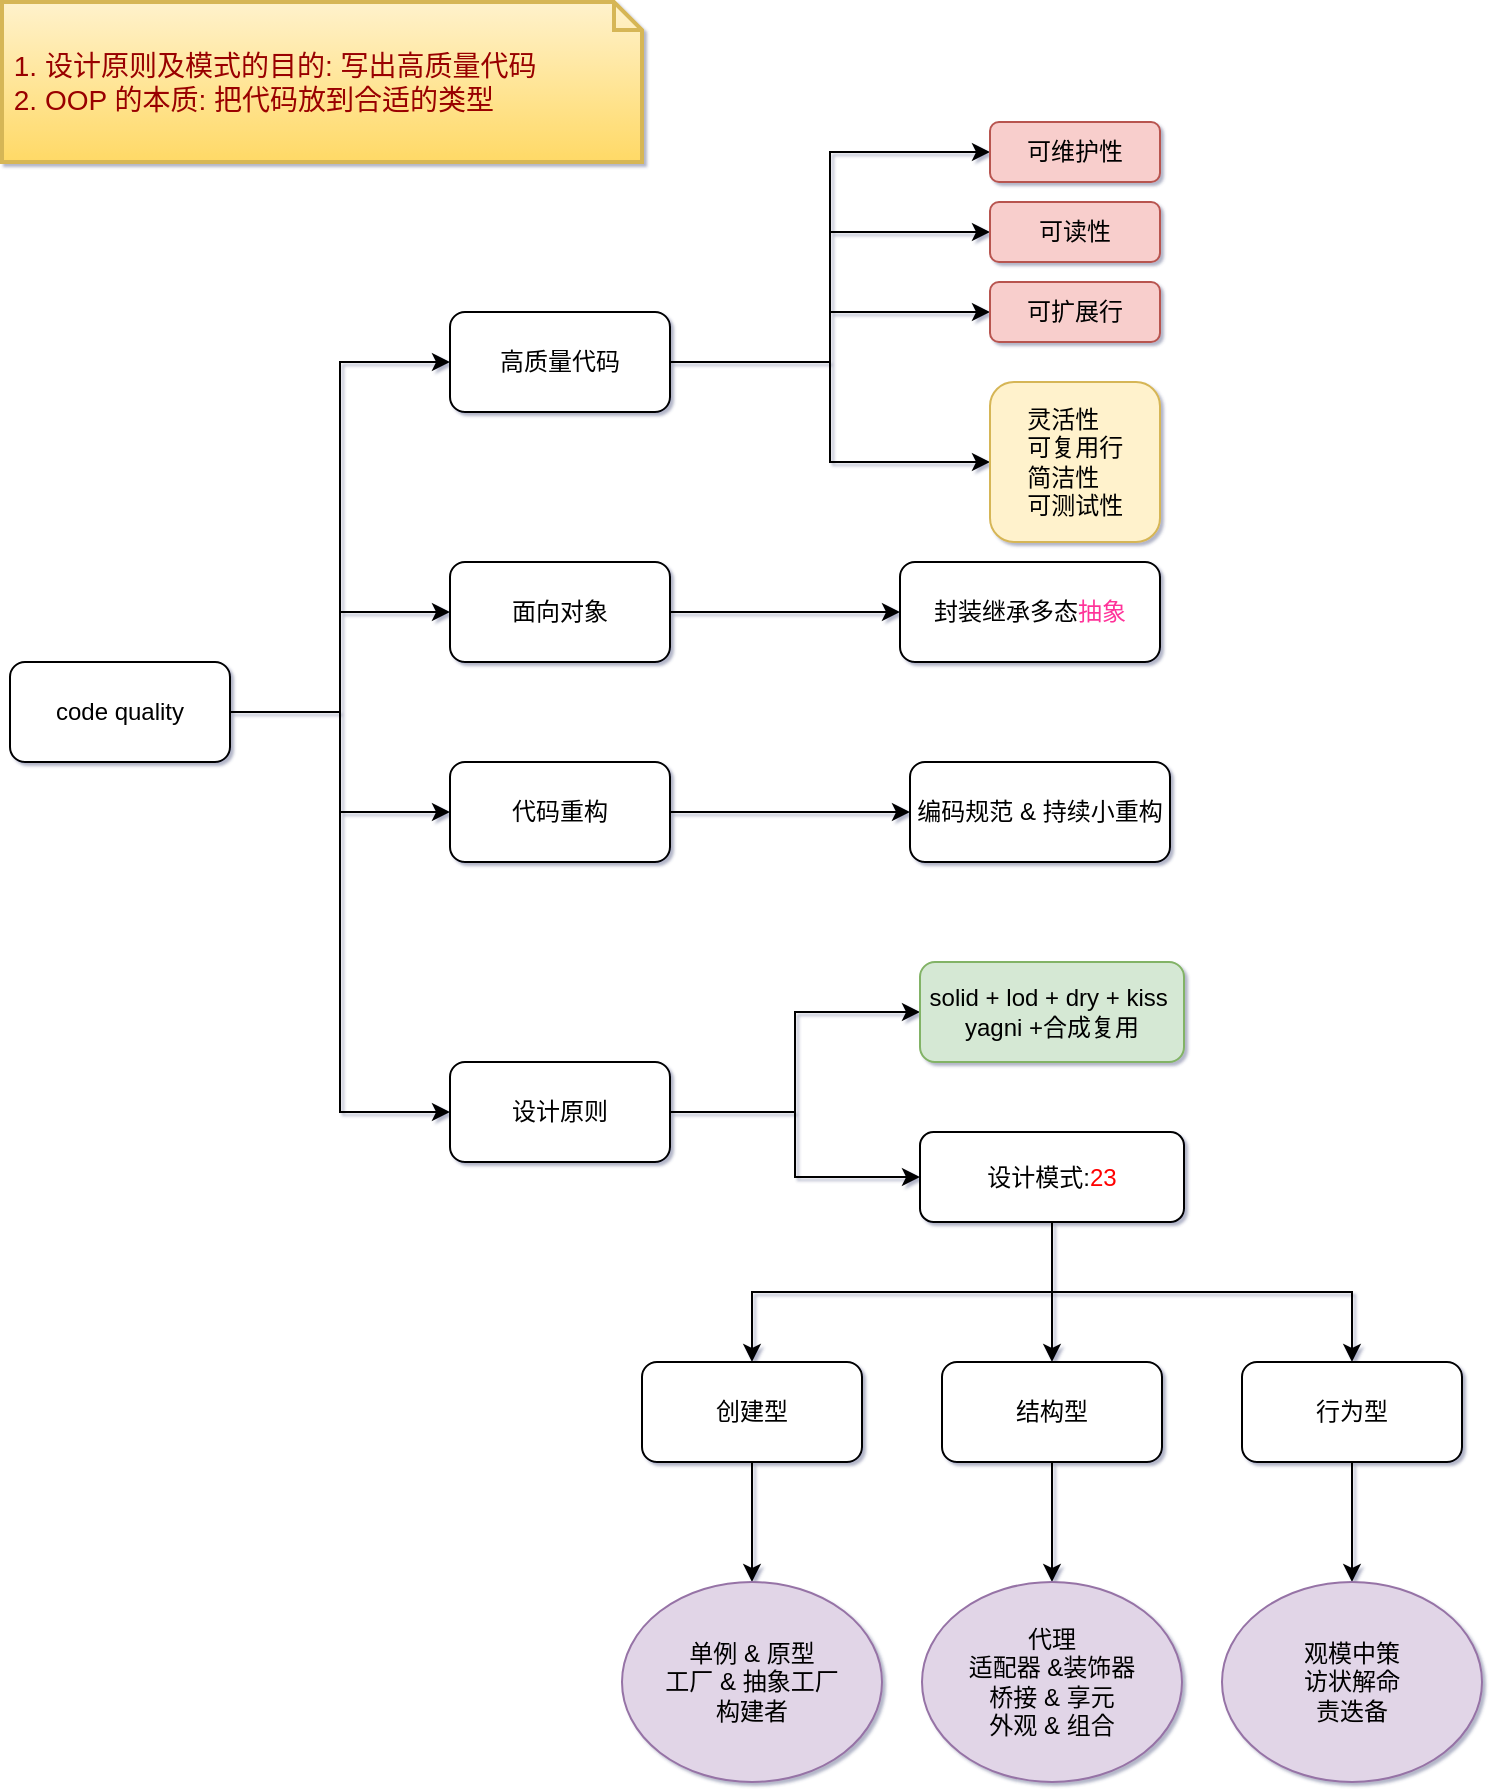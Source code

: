 <mxfile>
    <diagram id="bGSgHJNMV6qxfWkh6QZf" name="Page-1">
        <mxGraphModel dx="894" dy="610" grid="1" gridSize="10" guides="1" tooltips="1" connect="1" arrows="1" fold="1" page="1" pageScale="1" pageWidth="850" pageHeight="1100" background="#FFFFFF" math="0" shadow="1">
            <root>
                <mxCell id="0"/>
                <mxCell id="1" parent="0"/>
                <mxCell id="4" value="" style="edgeStyle=orthogonalEdgeStyle;rounded=0;orthogonalLoop=1;jettySize=auto;html=1;entryX=0;entryY=0.5;entryDx=0;entryDy=0;" parent="1" source="2" target="3" edge="1">
                    <mxGeometry relative="1" as="geometry"/>
                </mxCell>
                <mxCell id="23" style="edgeStyle=orthogonalEdgeStyle;rounded=0;orthogonalLoop=1;jettySize=auto;html=1;exitX=1;exitY=0.5;exitDx=0;exitDy=0;entryX=0;entryY=0.5;entryDx=0;entryDy=0;" parent="1" source="2" target="24" edge="1">
                    <mxGeometry relative="1" as="geometry">
                        <mxPoint x="293" y="370" as="targetPoint"/>
                    </mxGeometry>
                </mxCell>
                <mxCell id="28" style="edgeStyle=orthogonalEdgeStyle;rounded=0;orthogonalLoop=1;jettySize=auto;html=1;entryX=0;entryY=0.5;entryDx=0;entryDy=0;" parent="1" source="2" target="25" edge="1">
                    <mxGeometry relative="1" as="geometry"/>
                </mxCell>
                <mxCell id="31" style="edgeStyle=orthogonalEdgeStyle;rounded=0;orthogonalLoop=1;jettySize=auto;html=1;entryX=0;entryY=0.5;entryDx=0;entryDy=0;" parent="1" source="2" target="29" edge="1">
                    <mxGeometry relative="1" as="geometry"/>
                </mxCell>
                <mxCell id="2" value="code quality" style="rounded=1;whiteSpace=wrap;html=1;" parent="1" vertex="1">
                    <mxGeometry x="63" y="435" width="110" height="50" as="geometry"/>
                </mxCell>
                <mxCell id="9" style="edgeStyle=orthogonalEdgeStyle;rounded=0;orthogonalLoop=1;jettySize=auto;html=1;exitX=1;exitY=0.5;exitDx=0;exitDy=0;entryX=0;entryY=0.5;entryDx=0;entryDy=0;" parent="1" source="3" target="5" edge="1">
                    <mxGeometry relative="1" as="geometry">
                        <mxPoint x="473" y="255" as="targetPoint"/>
                    </mxGeometry>
                </mxCell>
                <mxCell id="17" style="edgeStyle=orthogonalEdgeStyle;rounded=0;orthogonalLoop=1;jettySize=auto;html=1;exitX=1;exitY=0.5;exitDx=0;exitDy=0;entryX=0;entryY=0.5;entryDx=0;entryDy=0;" parent="1" source="3" target="10" edge="1">
                    <mxGeometry relative="1" as="geometry"/>
                </mxCell>
                <mxCell id="18" style="edgeStyle=orthogonalEdgeStyle;rounded=0;orthogonalLoop=1;jettySize=auto;html=1;entryX=0;entryY=0.5;entryDx=0;entryDy=0;" parent="1" source="3" target="11" edge="1">
                    <mxGeometry relative="1" as="geometry"/>
                </mxCell>
                <mxCell id="38" style="edgeStyle=orthogonalEdgeStyle;rounded=0;orthogonalLoop=1;jettySize=auto;html=1;entryX=0;entryY=0.5;entryDx=0;entryDy=0;" parent="1" source="3" target="37" edge="1">
                    <mxGeometry relative="1" as="geometry"/>
                </mxCell>
                <mxCell id="3" value="高质量代码" style="rounded=1;whiteSpace=wrap;html=1;" parent="1" vertex="1">
                    <mxGeometry x="283" y="260" width="110" height="50" as="geometry"/>
                </mxCell>
                <mxCell id="5" value="可维护性" style="rounded=1;whiteSpace=wrap;html=1;fillColor=#f8cecc;strokeColor=#b85450;" parent="1" vertex="1">
                    <mxGeometry x="553" y="165" width="85" height="30" as="geometry"/>
                </mxCell>
                <mxCell id="10" value="可读性" style="rounded=1;whiteSpace=wrap;html=1;fillColor=#f8cecc;strokeColor=#b85450;" parent="1" vertex="1">
                    <mxGeometry x="553" y="205" width="85" height="30" as="geometry"/>
                </mxCell>
                <mxCell id="11" value="可扩展行" style="rounded=1;whiteSpace=wrap;html=1;fillColor=#f8cecc;strokeColor=#b85450;" parent="1" vertex="1">
                    <mxGeometry x="553" y="245" width="85" height="30" as="geometry"/>
                </mxCell>
                <mxCell id="51" style="edgeStyle=orthogonalEdgeStyle;rounded=0;orthogonalLoop=1;jettySize=auto;html=1;" parent="1" source="24" target="39" edge="1">
                    <mxGeometry relative="1" as="geometry"/>
                </mxCell>
                <mxCell id="24" value="面向对象" style="rounded=1;whiteSpace=wrap;html=1;" parent="1" vertex="1">
                    <mxGeometry x="283" y="385" width="110" height="50" as="geometry"/>
                </mxCell>
                <mxCell id="59" style="edgeStyle=orthogonalEdgeStyle;rounded=0;orthogonalLoop=1;jettySize=auto;html=1;" parent="1" source="25" target="26" edge="1">
                    <mxGeometry relative="1" as="geometry"/>
                </mxCell>
                <mxCell id="60" style="edgeStyle=orthogonalEdgeStyle;rounded=0;orthogonalLoop=1;jettySize=auto;html=1;" parent="1" source="25" target="35" edge="1">
                    <mxGeometry relative="1" as="geometry"/>
                </mxCell>
                <mxCell id="25" value="设计原则" style="rounded=1;whiteSpace=wrap;html=1;" parent="1" vertex="1">
                    <mxGeometry x="283" y="635" width="110" height="50" as="geometry"/>
                </mxCell>
                <mxCell id="26" value="solid + lod + dry + kiss&amp;nbsp; yagni +合成复用" style="rounded=1;whiteSpace=wrap;html=1;fillColor=#d5e8d4;strokeColor=#82b366;" parent="1" vertex="1">
                    <mxGeometry x="518" y="585" width="132" height="50" as="geometry"/>
                </mxCell>
                <mxCell id="33" value="" style="edgeStyle=orthogonalEdgeStyle;rounded=0;orthogonalLoop=1;jettySize=auto;html=1;" parent="1" source="29" target="32" edge="1">
                    <mxGeometry relative="1" as="geometry"/>
                </mxCell>
                <mxCell id="29" value="代码重构" style="rounded=1;whiteSpace=wrap;html=1;" parent="1" vertex="1">
                    <mxGeometry x="283" y="485" width="110" height="50" as="geometry"/>
                </mxCell>
                <mxCell id="32" value="编码规范 &amp;amp; 持续小重构" style="rounded=1;whiteSpace=wrap;html=1;" parent="1" vertex="1">
                    <mxGeometry x="513" y="485" width="130" height="50" as="geometry"/>
                </mxCell>
                <mxCell id="46" style="edgeStyle=orthogonalEdgeStyle;rounded=0;orthogonalLoop=1;jettySize=auto;html=1;exitX=0.5;exitY=1;exitDx=0;exitDy=0;entryX=0.5;entryY=0;entryDx=0;entryDy=0;" parent="1" source="35" target="44" edge="1">
                    <mxGeometry relative="1" as="geometry">
                        <mxPoint x="868" y="795" as="targetPoint"/>
                    </mxGeometry>
                </mxCell>
                <mxCell id="52" style="edgeStyle=orthogonalEdgeStyle;rounded=0;orthogonalLoop=1;jettySize=auto;html=1;exitX=0.5;exitY=1;exitDx=0;exitDy=0;" parent="1" source="35" target="41" edge="1">
                    <mxGeometry relative="1" as="geometry"/>
                </mxCell>
                <mxCell id="53" style="edgeStyle=orthogonalEdgeStyle;rounded=0;orthogonalLoop=1;jettySize=auto;html=1;exitX=0.5;exitY=1;exitDx=0;exitDy=0;" parent="1" source="35" target="43" edge="1">
                    <mxGeometry relative="1" as="geometry"/>
                </mxCell>
                <mxCell id="35" value="设计模式:&lt;span style=&quot;color: rgb(255 , 0 , 0)&quot;&gt;23&lt;/span&gt;" style="rounded=1;whiteSpace=wrap;html=1;" parent="1" vertex="1">
                    <mxGeometry x="518" y="670" width="132" height="45" as="geometry"/>
                </mxCell>
                <mxCell id="37" value="&amp;nbsp; &amp;nbsp; &amp;nbsp;灵活性 &lt;br&gt;&amp;nbsp; &amp;nbsp; &amp;nbsp;可复用行&amp;nbsp;&lt;br&gt;&amp;nbsp; &amp;nbsp; &amp;nbsp;简洁性&lt;br&gt;&amp;nbsp; &amp;nbsp; &amp;nbsp;可测试性" style="rounded=1;whiteSpace=wrap;html=1;fillColor=#fff2cc;strokeColor=#d6b656;align=left;" parent="1" vertex="1">
                    <mxGeometry x="553" y="295" width="85" height="80" as="geometry"/>
                </mxCell>
                <mxCell id="39" value="封装继承多态&lt;font color=&quot;#ff3399&quot;&gt;抽象&lt;/font&gt;" style="rounded=1;whiteSpace=wrap;html=1;" parent="1" vertex="1">
                    <mxGeometry x="508" y="385" width="130" height="50" as="geometry"/>
                </mxCell>
                <mxCell id="54" style="edgeStyle=orthogonalEdgeStyle;rounded=0;orthogonalLoop=1;jettySize=auto;html=1;" parent="1" source="41" target="49" edge="1">
                    <mxGeometry relative="1" as="geometry"/>
                </mxCell>
                <mxCell id="41" value="创建型" style="rounded=1;whiteSpace=wrap;html=1;" parent="1" vertex="1">
                    <mxGeometry x="379" y="785" width="110" height="50" as="geometry"/>
                </mxCell>
                <mxCell id="56" style="edgeStyle=orthogonalEdgeStyle;rounded=0;orthogonalLoop=1;jettySize=auto;html=1;exitX=0.5;exitY=1;exitDx=0;exitDy=0;" parent="1" source="43" target="55" edge="1">
                    <mxGeometry relative="1" as="geometry"/>
                </mxCell>
                <mxCell id="43" value="结构型" style="rounded=1;whiteSpace=wrap;html=1;" parent="1" vertex="1">
                    <mxGeometry x="529" y="785" width="110" height="50" as="geometry"/>
                </mxCell>
                <mxCell id="58" style="edgeStyle=orthogonalEdgeStyle;rounded=0;orthogonalLoop=1;jettySize=auto;html=1;" parent="1" source="44" target="57" edge="1">
                    <mxGeometry relative="1" as="geometry"/>
                </mxCell>
                <mxCell id="44" value="行为型" style="rounded=1;whiteSpace=wrap;html=1;" parent="1" vertex="1">
                    <mxGeometry x="679" y="785" width="110" height="50" as="geometry"/>
                </mxCell>
                <mxCell id="49" value="&lt;span&gt;单例 &amp;amp;&amp;nbsp;&lt;/span&gt;&lt;span&gt;原型&lt;/span&gt;&lt;br&gt;&lt;span&gt;工厂 &amp;amp;&amp;nbsp;&lt;/span&gt;&lt;span&gt;抽象工厂&lt;/span&gt;&lt;br&gt;&lt;span&gt;构建者&lt;/span&gt;" style="ellipse;whiteSpace=wrap;html=1;rounded=1;align=center;fillColor=#e1d5e7;strokeColor=#9673a6;" parent="1" vertex="1">
                    <mxGeometry x="369" y="895" width="130" height="100" as="geometry"/>
                </mxCell>
                <mxCell id="55" value="代理&lt;br&gt;适配器 &amp;amp;装饰器&lt;br&gt;桥接 &amp;amp; 享元&lt;br&gt;外观 &amp;amp; 组合" style="ellipse;whiteSpace=wrap;html=1;rounded=1;align=center;fillColor=#e1d5e7;strokeColor=#9673a6;" parent="1" vertex="1">
                    <mxGeometry x="519" y="895" width="130" height="100" as="geometry"/>
                </mxCell>
                <mxCell id="57" value="观模中策&lt;br&gt;访状解命&lt;br&gt;责迭备" style="ellipse;whiteSpace=wrap;html=1;rounded=1;align=center;fillColor=#e1d5e7;strokeColor=#9673a6;" parent="1" vertex="1">
                    <mxGeometry x="669" y="895" width="130" height="100" as="geometry"/>
                </mxCell>
                <mxCell id="61" value="&lt;font color=&quot;#990000&quot;&gt;&amp;nbsp;1. 设计原则及模式的目的: 写出高质量代码&lt;br&gt;&lt;/font&gt;&lt;div&gt;&lt;span&gt;&lt;font color=&quot;#990000&quot;&gt;&amp;nbsp;2. OOP 的本质: 把代码放到合适的类型&lt;/font&gt;&lt;/span&gt;&lt;/div&gt;" style="shape=note;strokeWidth=2;fontSize=14;size=14;whiteSpace=wrap;html=1;align=left;fillColor=#fff2cc;strokeColor=#d6b656;gradientColor=#ffd966;" parent="1" vertex="1">
                    <mxGeometry x="59" y="105" width="320" height="80" as="geometry"/>
                </mxCell>
            </root>
        </mxGraphModel>
    </diagram>
</mxfile>
